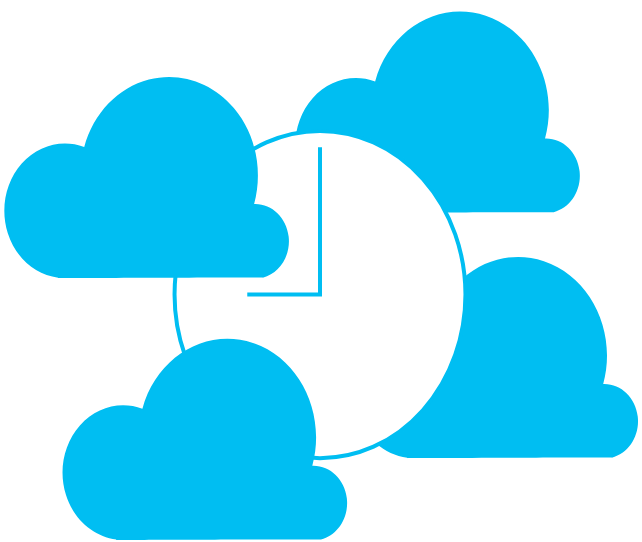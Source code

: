<mxfile version="13.8.8" type="github">
  <diagram id="-U4UKcJp5ZBxgHHFnh-F" name="Page-1">
    <mxGraphModel dx="825" dy="426" grid="1" gridSize="10" guides="1" tooltips="1" connect="1" arrows="1" fold="1" page="1" pageScale="1" pageWidth="827" pageHeight="1169" math="0" shadow="0">
      <root>
        <mxCell id="0" />
        <mxCell id="1" parent="0" />
        <mxCell id="dGDr8gCfgLWDT8snaEA5-7" value="" style="group" vertex="1" connectable="0" parent="1">
          <mxGeometry x="40" y="40" width="320" height="270" as="geometry" />
        </mxCell>
        <mxCell id="dGDr8gCfgLWDT8snaEA5-5" value="" style="verticalLabelPosition=bottom;html=1;verticalAlign=top;align=center;strokeColor=none;shape=mxgraph.azure.cloud;fillColor=#00BEF2;" vertex="1" parent="dGDr8gCfgLWDT8snaEA5-7">
          <mxGeometry x="174.545" y="122.727" width="145.455" height="106.364" as="geometry" />
        </mxCell>
        <mxCell id="dGDr8gCfgLWDT8snaEA5-1" value="" style="verticalLabelPosition=bottom;html=1;verticalAlign=top;align=center;strokeColor=none;shape=mxgraph.azure.cloud;fillColor=#00BEF2;" vertex="1" parent="dGDr8gCfgLWDT8snaEA5-7">
          <mxGeometry x="145.455" width="145.455" height="106.364" as="geometry" />
        </mxCell>
        <mxCell id="dGDr8gCfgLWDT8snaEA5-2" value="" style="html=1;verticalLabelPosition=bottom;align=center;labelBackgroundColor=#ffffff;verticalAlign=top;strokeWidth=2;shadow=0;dashed=0;shape=mxgraph.ios7.icons.clock;strokeColor=#00BEF2;" vertex="1" parent="dGDr8gCfgLWDT8snaEA5-7">
          <mxGeometry x="87.273" y="65.455" width="145.455" height="163.636" as="geometry" />
        </mxCell>
        <mxCell id="dGDr8gCfgLWDT8snaEA5-4" value="" style="verticalLabelPosition=bottom;html=1;verticalAlign=top;align=center;strokeColor=none;shape=mxgraph.azure.cloud;fillColor=#00BEF2;" vertex="1" parent="dGDr8gCfgLWDT8snaEA5-7">
          <mxGeometry x="29.091" y="163.636" width="145.455" height="106.364" as="geometry" />
        </mxCell>
        <mxCell id="dGDr8gCfgLWDT8snaEA5-6" value="" style="verticalLabelPosition=bottom;html=1;verticalAlign=top;align=center;strokeColor=none;shape=mxgraph.azure.cloud;fillColor=#00BEF2;" vertex="1" parent="dGDr8gCfgLWDT8snaEA5-7">
          <mxGeometry y="32.727" width="145.455" height="106.364" as="geometry" />
        </mxCell>
      </root>
    </mxGraphModel>
  </diagram>
</mxfile>
